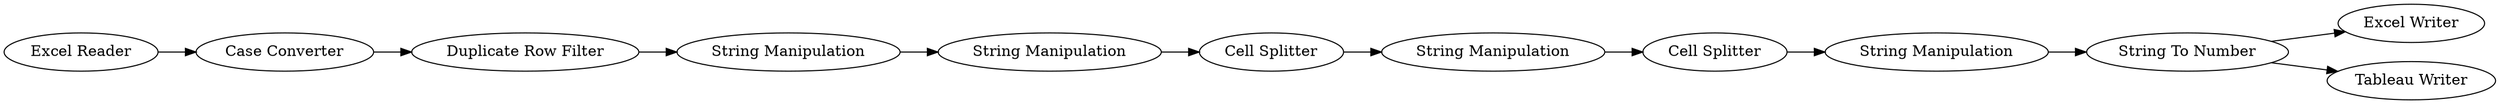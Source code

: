 digraph {
	7 -> 8
	1 -> 4
	4 -> 2
	10 -> 12
	8 -> 9
	3 -> 5
	5 -> 6
	9 -> 10
	2 -> 3
	6 -> 7
	10 -> 11
	5 [label="String Manipulation"]
	1 [label="Excel Reader"]
	7 [label="String Manipulation"]
	9 [label="String Manipulation"]
	11 [label="Tableau Writer"]
	4 [label="Case Converter"]
	6 [label="Cell Splitter"]
	8 [label="Cell Splitter"]
	12 [label="Excel Writer"]
	3 [label="String Manipulation"]
	2 [label="Duplicate Row Filter"]
	10 [label="String To Number"]
	rankdir=LR
}
